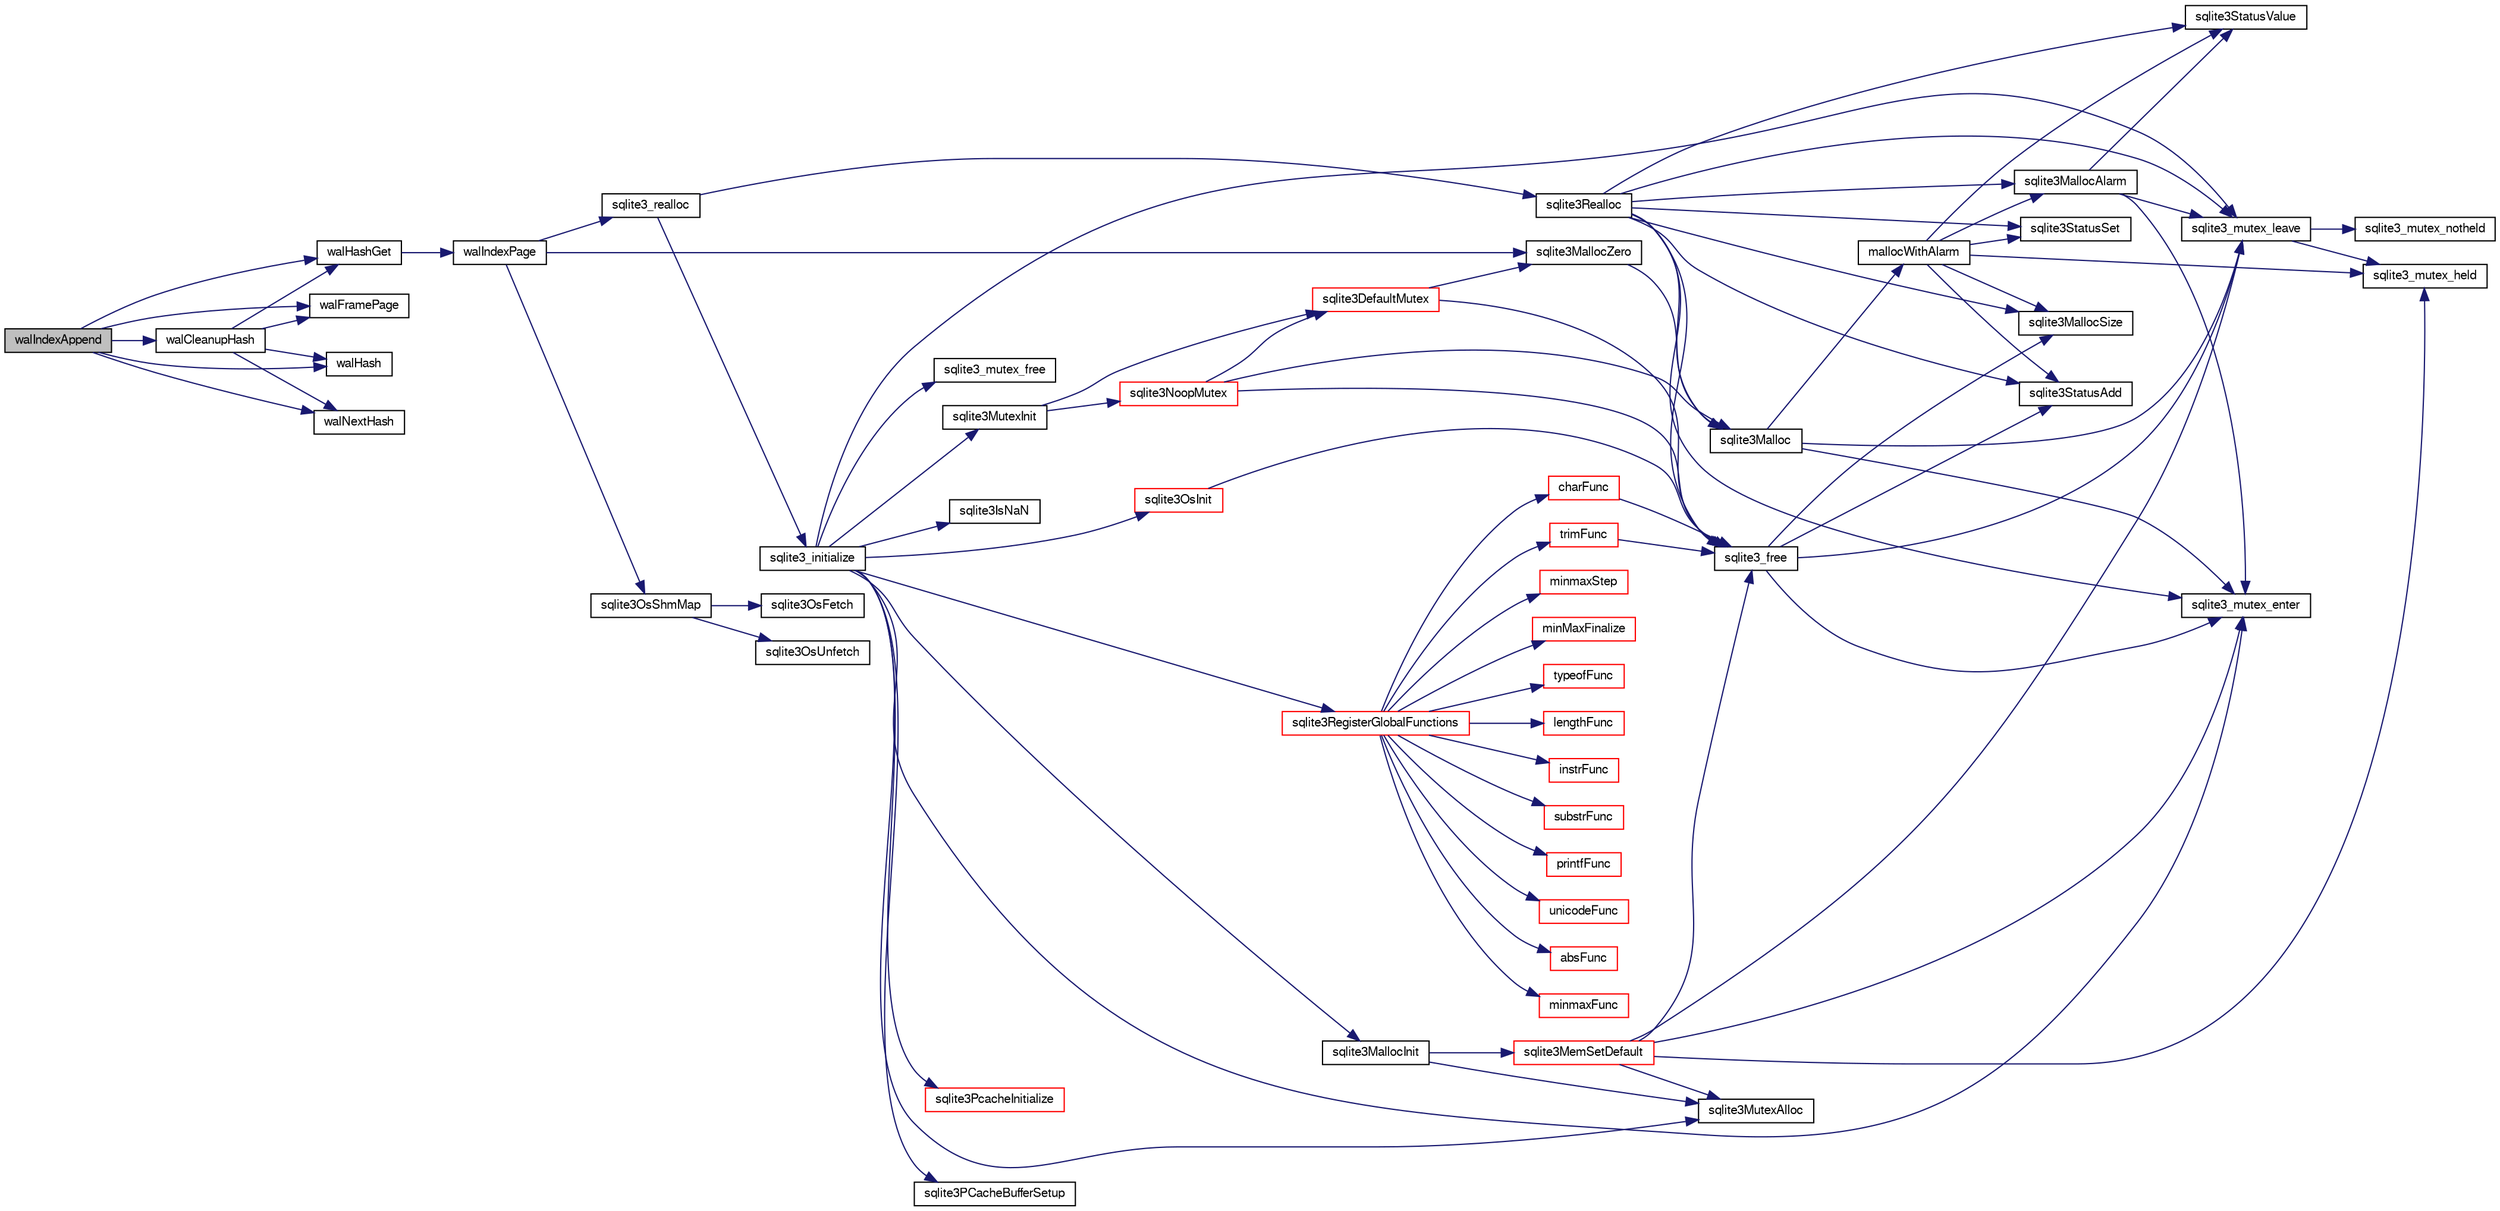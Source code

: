 digraph "walIndexAppend"
{
  edge [fontname="FreeSans",fontsize="10",labelfontname="FreeSans",labelfontsize="10"];
  node [fontname="FreeSans",fontsize="10",shape=record];
  rankdir="LR";
  Node896238 [label="walIndexAppend",height=0.2,width=0.4,color="black", fillcolor="grey75", style="filled", fontcolor="black"];
  Node896238 -> Node896239 [color="midnightblue",fontsize="10",style="solid",fontname="FreeSans"];
  Node896239 [label="walHashGet",height=0.2,width=0.4,color="black", fillcolor="white", style="filled",URL="$sqlite3_8c.html#ae19bbc16575c591b6e0aee0aed2cfaf3"];
  Node896239 -> Node896240 [color="midnightblue",fontsize="10",style="solid",fontname="FreeSans"];
  Node896240 [label="walIndexPage",height=0.2,width=0.4,color="black", fillcolor="white", style="filled",URL="$sqlite3_8c.html#affd3251fd1aa1218170d421177256e24"];
  Node896240 -> Node896241 [color="midnightblue",fontsize="10",style="solid",fontname="FreeSans"];
  Node896241 [label="sqlite3_realloc",height=0.2,width=0.4,color="black", fillcolor="white", style="filled",URL="$sqlite3_8c.html#a822d9e42f6ab4b2ec803f311aeb9618d"];
  Node896241 -> Node896242 [color="midnightblue",fontsize="10",style="solid",fontname="FreeSans"];
  Node896242 [label="sqlite3_initialize",height=0.2,width=0.4,color="black", fillcolor="white", style="filled",URL="$sqlite3_8c.html#ab0c0ee2d5d4cf8b28e9572296a8861df"];
  Node896242 -> Node896243 [color="midnightblue",fontsize="10",style="solid",fontname="FreeSans"];
  Node896243 [label="sqlite3MutexInit",height=0.2,width=0.4,color="black", fillcolor="white", style="filled",URL="$sqlite3_8c.html#a7906afcdd1cdb3d0007eb932398a1158"];
  Node896243 -> Node896244 [color="midnightblue",fontsize="10",style="solid",fontname="FreeSans"];
  Node896244 [label="sqlite3DefaultMutex",height=0.2,width=0.4,color="red", fillcolor="white", style="filled",URL="$sqlite3_8c.html#ac895a71e325f9b2f9b862f737c17aca8"];
  Node896244 -> Node896248 [color="midnightblue",fontsize="10",style="solid",fontname="FreeSans"];
  Node896248 [label="sqlite3MallocZero",height=0.2,width=0.4,color="black", fillcolor="white", style="filled",URL="$sqlite3_8c.html#ab3e07a30b9b5471f9f5e8f9cb7229934"];
  Node896248 -> Node896249 [color="midnightblue",fontsize="10",style="solid",fontname="FreeSans"];
  Node896249 [label="sqlite3Malloc",height=0.2,width=0.4,color="black", fillcolor="white", style="filled",URL="$sqlite3_8c.html#a361a2eaa846b1885f123abe46f5d8b2b"];
  Node896249 -> Node896250 [color="midnightblue",fontsize="10",style="solid",fontname="FreeSans"];
  Node896250 [label="sqlite3_mutex_enter",height=0.2,width=0.4,color="black", fillcolor="white", style="filled",URL="$sqlite3_8c.html#a1c12cde690bd89f104de5cbad12a6bf5"];
  Node896249 -> Node896251 [color="midnightblue",fontsize="10",style="solid",fontname="FreeSans"];
  Node896251 [label="mallocWithAlarm",height=0.2,width=0.4,color="black", fillcolor="white", style="filled",URL="$sqlite3_8c.html#ab070d5cf8e48ec8a6a43cf025d48598b"];
  Node896251 -> Node896252 [color="midnightblue",fontsize="10",style="solid",fontname="FreeSans"];
  Node896252 [label="sqlite3_mutex_held",height=0.2,width=0.4,color="black", fillcolor="white", style="filled",URL="$sqlite3_8c.html#acf77da68932b6bc163c5e68547ecc3e7"];
  Node896251 -> Node896253 [color="midnightblue",fontsize="10",style="solid",fontname="FreeSans"];
  Node896253 [label="sqlite3StatusSet",height=0.2,width=0.4,color="black", fillcolor="white", style="filled",URL="$sqlite3_8c.html#afec7586c01fcb5ea17dc9d7725a589d9"];
  Node896251 -> Node896254 [color="midnightblue",fontsize="10",style="solid",fontname="FreeSans"];
  Node896254 [label="sqlite3StatusValue",height=0.2,width=0.4,color="black", fillcolor="white", style="filled",URL="$sqlite3_8c.html#a30b8ac296c6e200c1fa57708d52c6ef6"];
  Node896251 -> Node896255 [color="midnightblue",fontsize="10",style="solid",fontname="FreeSans"];
  Node896255 [label="sqlite3MallocAlarm",height=0.2,width=0.4,color="black", fillcolor="white", style="filled",URL="$sqlite3_8c.html#ada66988e8471d1198f3219c062377508"];
  Node896255 -> Node896254 [color="midnightblue",fontsize="10",style="solid",fontname="FreeSans"];
  Node896255 -> Node896256 [color="midnightblue",fontsize="10",style="solid",fontname="FreeSans"];
  Node896256 [label="sqlite3_mutex_leave",height=0.2,width=0.4,color="black", fillcolor="white", style="filled",URL="$sqlite3_8c.html#a5838d235601dbd3c1fa993555c6bcc93"];
  Node896256 -> Node896252 [color="midnightblue",fontsize="10",style="solid",fontname="FreeSans"];
  Node896256 -> Node896257 [color="midnightblue",fontsize="10",style="solid",fontname="FreeSans"];
  Node896257 [label="sqlite3_mutex_notheld",height=0.2,width=0.4,color="black", fillcolor="white", style="filled",URL="$sqlite3_8c.html#a83967c837c1c000d3b5adcfaa688f5dc"];
  Node896255 -> Node896250 [color="midnightblue",fontsize="10",style="solid",fontname="FreeSans"];
  Node896251 -> Node896258 [color="midnightblue",fontsize="10",style="solid",fontname="FreeSans"];
  Node896258 [label="sqlite3MallocSize",height=0.2,width=0.4,color="black", fillcolor="white", style="filled",URL="$sqlite3_8c.html#acf5d2a5f35270bafb050bd2def576955"];
  Node896251 -> Node896259 [color="midnightblue",fontsize="10",style="solid",fontname="FreeSans"];
  Node896259 [label="sqlite3StatusAdd",height=0.2,width=0.4,color="black", fillcolor="white", style="filled",URL="$sqlite3_8c.html#afa029f93586aeab4cc85360905dae9cd"];
  Node896249 -> Node896256 [color="midnightblue",fontsize="10",style="solid",fontname="FreeSans"];
  Node896244 -> Node896261 [color="midnightblue",fontsize="10",style="solid",fontname="FreeSans"];
  Node896261 [label="sqlite3_free",height=0.2,width=0.4,color="black", fillcolor="white", style="filled",URL="$sqlite3_8c.html#a6552349e36a8a691af5487999ab09519"];
  Node896261 -> Node896250 [color="midnightblue",fontsize="10",style="solid",fontname="FreeSans"];
  Node896261 -> Node896259 [color="midnightblue",fontsize="10",style="solid",fontname="FreeSans"];
  Node896261 -> Node896258 [color="midnightblue",fontsize="10",style="solid",fontname="FreeSans"];
  Node896261 -> Node896256 [color="midnightblue",fontsize="10",style="solid",fontname="FreeSans"];
  Node896243 -> Node896265 [color="midnightblue",fontsize="10",style="solid",fontname="FreeSans"];
  Node896265 [label="sqlite3NoopMutex",height=0.2,width=0.4,color="red", fillcolor="white", style="filled",URL="$sqlite3_8c.html#a09742cde9ef371d94f8201d2cdb543e4"];
  Node896265 -> Node896249 [color="midnightblue",fontsize="10",style="solid",fontname="FreeSans"];
  Node896265 -> Node896261 [color="midnightblue",fontsize="10",style="solid",fontname="FreeSans"];
  Node896265 -> Node896244 [color="midnightblue",fontsize="10",style="solid",fontname="FreeSans"];
  Node896242 -> Node896273 [color="midnightblue",fontsize="10",style="solid",fontname="FreeSans"];
  Node896273 [label="sqlite3MutexAlloc",height=0.2,width=0.4,color="black", fillcolor="white", style="filled",URL="$sqlite3_8c.html#a0e3f432ee581f6876b590e7ad7e84e19"];
  Node896242 -> Node896250 [color="midnightblue",fontsize="10",style="solid",fontname="FreeSans"];
  Node896242 -> Node896274 [color="midnightblue",fontsize="10",style="solid",fontname="FreeSans"];
  Node896274 [label="sqlite3MallocInit",height=0.2,width=0.4,color="black", fillcolor="white", style="filled",URL="$sqlite3_8c.html#a9e06f9e7cad0d83ce80ab493c9533552"];
  Node896274 -> Node896275 [color="midnightblue",fontsize="10",style="solid",fontname="FreeSans"];
  Node896275 [label="sqlite3MemSetDefault",height=0.2,width=0.4,color="red", fillcolor="white", style="filled",URL="$sqlite3_8c.html#a162fbfd727e92c5f8f72625b5ff62549"];
  Node896275 -> Node896273 [color="midnightblue",fontsize="10",style="solid",fontname="FreeSans"];
  Node896275 -> Node896250 [color="midnightblue",fontsize="10",style="solid",fontname="FreeSans"];
  Node896275 -> Node896256 [color="midnightblue",fontsize="10",style="solid",fontname="FreeSans"];
  Node896275 -> Node896252 [color="midnightblue",fontsize="10",style="solid",fontname="FreeSans"];
  Node896275 -> Node896261 [color="midnightblue",fontsize="10",style="solid",fontname="FreeSans"];
  Node896274 -> Node896273 [color="midnightblue",fontsize="10",style="solid",fontname="FreeSans"];
  Node896242 -> Node896256 [color="midnightblue",fontsize="10",style="solid",fontname="FreeSans"];
  Node896242 -> Node896368 [color="midnightblue",fontsize="10",style="solid",fontname="FreeSans"];
  Node896368 [label="sqlite3RegisterGlobalFunctions",height=0.2,width=0.4,color="red", fillcolor="white", style="filled",URL="$sqlite3_8c.html#a9f75bd111010f29e1b8d74344473c4ec"];
  Node896368 -> Node896369 [color="midnightblue",fontsize="10",style="solid",fontname="FreeSans"];
  Node896369 [label="trimFunc",height=0.2,width=0.4,color="red", fillcolor="white", style="filled",URL="$sqlite3_8c.html#afad56dbe7f08139a630156e644b14704"];
  Node896369 -> Node896261 [color="midnightblue",fontsize="10",style="solid",fontname="FreeSans"];
  Node896368 -> Node896382 [color="midnightblue",fontsize="10",style="solid",fontname="FreeSans"];
  Node896382 [label="minmaxFunc",height=0.2,width=0.4,color="red", fillcolor="white", style="filled",URL="$sqlite3_8c.html#a4d00f48b948fd73cb70bcfd1efc0bfb0"];
  Node896368 -> Node896391 [color="midnightblue",fontsize="10",style="solid",fontname="FreeSans"];
  Node896391 [label="minmaxStep",height=0.2,width=0.4,color="red", fillcolor="white", style="filled",URL="$sqlite3_8c.html#a5b4c0da0f3b61d7ff25ebd30aa22cca4"];
  Node896368 -> Node896395 [color="midnightblue",fontsize="10",style="solid",fontname="FreeSans"];
  Node896395 [label="minMaxFinalize",height=0.2,width=0.4,color="red", fillcolor="white", style="filled",URL="$sqlite3_8c.html#a0439dd90934a2dee93517c50884d5924"];
  Node896368 -> Node896396 [color="midnightblue",fontsize="10",style="solid",fontname="FreeSans"];
  Node896396 [label="typeofFunc",height=0.2,width=0.4,color="red", fillcolor="white", style="filled",URL="$sqlite3_8c.html#aba6c564ff0d6b017de448469d0fb243f"];
  Node896368 -> Node896397 [color="midnightblue",fontsize="10",style="solid",fontname="FreeSans"];
  Node896397 [label="lengthFunc",height=0.2,width=0.4,color="red", fillcolor="white", style="filled",URL="$sqlite3_8c.html#affdabf006c37c26a1c3e325badb83546"];
  Node896368 -> Node896402 [color="midnightblue",fontsize="10",style="solid",fontname="FreeSans"];
  Node896402 [label="instrFunc",height=0.2,width=0.4,color="red", fillcolor="white", style="filled",URL="$sqlite3_8c.html#a8f86ca540b92ac28aaefaa126170cf8c"];
  Node896368 -> Node896404 [color="midnightblue",fontsize="10",style="solid",fontname="FreeSans"];
  Node896404 [label="substrFunc",height=0.2,width=0.4,color="red", fillcolor="white", style="filled",URL="$sqlite3_8c.html#a8a8739d9af5589338113371e440b2734"];
  Node896368 -> Node896409 [color="midnightblue",fontsize="10",style="solid",fontname="FreeSans"];
  Node896409 [label="printfFunc",height=0.2,width=0.4,color="red", fillcolor="white", style="filled",URL="$sqlite3_8c.html#a80ca21d434c7c5b6668bee721331dda8"];
  Node896368 -> Node896411 [color="midnightblue",fontsize="10",style="solid",fontname="FreeSans"];
  Node896411 [label="unicodeFunc",height=0.2,width=0.4,color="red", fillcolor="white", style="filled",URL="$sqlite3_8c.html#a1d3d012cbe2276d8d713be80884db355"];
  Node896368 -> Node896413 [color="midnightblue",fontsize="10",style="solid",fontname="FreeSans"];
  Node896413 [label="charFunc",height=0.2,width=0.4,color="red", fillcolor="white", style="filled",URL="$sqlite3_8c.html#ab9b72ce47fcea3c3b92e816435a0fd91"];
  Node896413 -> Node896261 [color="midnightblue",fontsize="10",style="solid",fontname="FreeSans"];
  Node896368 -> Node896414 [color="midnightblue",fontsize="10",style="solid",fontname="FreeSans"];
  Node896414 [label="absFunc",height=0.2,width=0.4,color="red", fillcolor="white", style="filled",URL="$sqlite3_8c.html#af271994a34f441432d50d7095e0ed23d"];
  Node896242 -> Node896516 [color="midnightblue",fontsize="10",style="solid",fontname="FreeSans"];
  Node896516 [label="sqlite3PcacheInitialize",height=0.2,width=0.4,color="red", fillcolor="white", style="filled",URL="$sqlite3_8c.html#a2902c61ddc88bea002c4d69fe4052b1f"];
  Node896242 -> Node896517 [color="midnightblue",fontsize="10",style="solid",fontname="FreeSans"];
  Node896517 [label="sqlite3OsInit",height=0.2,width=0.4,color="red", fillcolor="white", style="filled",URL="$sqlite3_8c.html#afeaa886fe1ca086a30fd278b1d069762"];
  Node896517 -> Node896261 [color="midnightblue",fontsize="10",style="solid",fontname="FreeSans"];
  Node896242 -> Node896521 [color="midnightblue",fontsize="10",style="solid",fontname="FreeSans"];
  Node896521 [label="sqlite3PCacheBufferSetup",height=0.2,width=0.4,color="black", fillcolor="white", style="filled",URL="$sqlite3_8c.html#ad18a1eebefdfbc4254f473f7b0101937"];
  Node896242 -> Node896522 [color="midnightblue",fontsize="10",style="solid",fontname="FreeSans"];
  Node896522 [label="sqlite3_mutex_free",height=0.2,width=0.4,color="black", fillcolor="white", style="filled",URL="$sqlite3_8c.html#a2db2e72e08f6873afa9c61b0ec726fec"];
  Node896242 -> Node896304 [color="midnightblue",fontsize="10",style="solid",fontname="FreeSans"];
  Node896304 [label="sqlite3IsNaN",height=0.2,width=0.4,color="black", fillcolor="white", style="filled",URL="$sqlite3_8c.html#aed4d78203877c3486765ccbc7feebb50"];
  Node896241 -> Node896293 [color="midnightblue",fontsize="10",style="solid",fontname="FreeSans"];
  Node896293 [label="sqlite3Realloc",height=0.2,width=0.4,color="black", fillcolor="white", style="filled",URL="$sqlite3_8c.html#ad53aefdfc088f622e23ffe838201fe22"];
  Node896293 -> Node896249 [color="midnightblue",fontsize="10",style="solid",fontname="FreeSans"];
  Node896293 -> Node896261 [color="midnightblue",fontsize="10",style="solid",fontname="FreeSans"];
  Node896293 -> Node896258 [color="midnightblue",fontsize="10",style="solid",fontname="FreeSans"];
  Node896293 -> Node896250 [color="midnightblue",fontsize="10",style="solid",fontname="FreeSans"];
  Node896293 -> Node896253 [color="midnightblue",fontsize="10",style="solid",fontname="FreeSans"];
  Node896293 -> Node896254 [color="midnightblue",fontsize="10",style="solid",fontname="FreeSans"];
  Node896293 -> Node896255 [color="midnightblue",fontsize="10",style="solid",fontname="FreeSans"];
  Node896293 -> Node896259 [color="midnightblue",fontsize="10",style="solid",fontname="FreeSans"];
  Node896293 -> Node896256 [color="midnightblue",fontsize="10",style="solid",fontname="FreeSans"];
  Node896240 -> Node896248 [color="midnightblue",fontsize="10",style="solid",fontname="FreeSans"];
  Node896240 -> Node896523 [color="midnightblue",fontsize="10",style="solid",fontname="FreeSans"];
  Node896523 [label="sqlite3OsShmMap",height=0.2,width=0.4,color="black", fillcolor="white", style="filled",URL="$sqlite3_8c.html#a04a984c66d8178200fe9a3ff100e20d3"];
  Node896523 -> Node896524 [color="midnightblue",fontsize="10",style="solid",fontname="FreeSans"];
  Node896524 [label="sqlite3OsFetch",height=0.2,width=0.4,color="black", fillcolor="white", style="filled",URL="$sqlite3_8c.html#ab5b9137b375d5d8a8c216a644056cba7"];
  Node896523 -> Node896525 [color="midnightblue",fontsize="10",style="solid",fontname="FreeSans"];
  Node896525 [label="sqlite3OsUnfetch",height=0.2,width=0.4,color="black", fillcolor="white", style="filled",URL="$sqlite3_8c.html#abc0da72cb8b8989cf8708b572fe5fef4"];
  Node896238 -> Node896526 [color="midnightblue",fontsize="10",style="solid",fontname="FreeSans"];
  Node896526 [label="walFramePage",height=0.2,width=0.4,color="black", fillcolor="white", style="filled",URL="$sqlite3_8c.html#a067e7452317d6a1c19674376ae969f1f"];
  Node896238 -> Node896527 [color="midnightblue",fontsize="10",style="solid",fontname="FreeSans"];
  Node896527 [label="walCleanupHash",height=0.2,width=0.4,color="black", fillcolor="white", style="filled",URL="$sqlite3_8c.html#acb07b8b7a082b5b17a0cd10bc324cc94"];
  Node896527 -> Node896526 [color="midnightblue",fontsize="10",style="solid",fontname="FreeSans"];
  Node896527 -> Node896239 [color="midnightblue",fontsize="10",style="solid",fontname="FreeSans"];
  Node896527 -> Node896528 [color="midnightblue",fontsize="10",style="solid",fontname="FreeSans"];
  Node896528 [label="walHash",height=0.2,width=0.4,color="black", fillcolor="white", style="filled",URL="$sqlite3_8c.html#a1d1aa852a3a505567009b451c23af38c"];
  Node896527 -> Node896529 [color="midnightblue",fontsize="10",style="solid",fontname="FreeSans"];
  Node896529 [label="walNextHash",height=0.2,width=0.4,color="black", fillcolor="white", style="filled",URL="$sqlite3_8c.html#a62e11e0d73d30dc749eb23c6d28904c1"];
  Node896238 -> Node896528 [color="midnightblue",fontsize="10",style="solid",fontname="FreeSans"];
  Node896238 -> Node896529 [color="midnightblue",fontsize="10",style="solid",fontname="FreeSans"];
}
